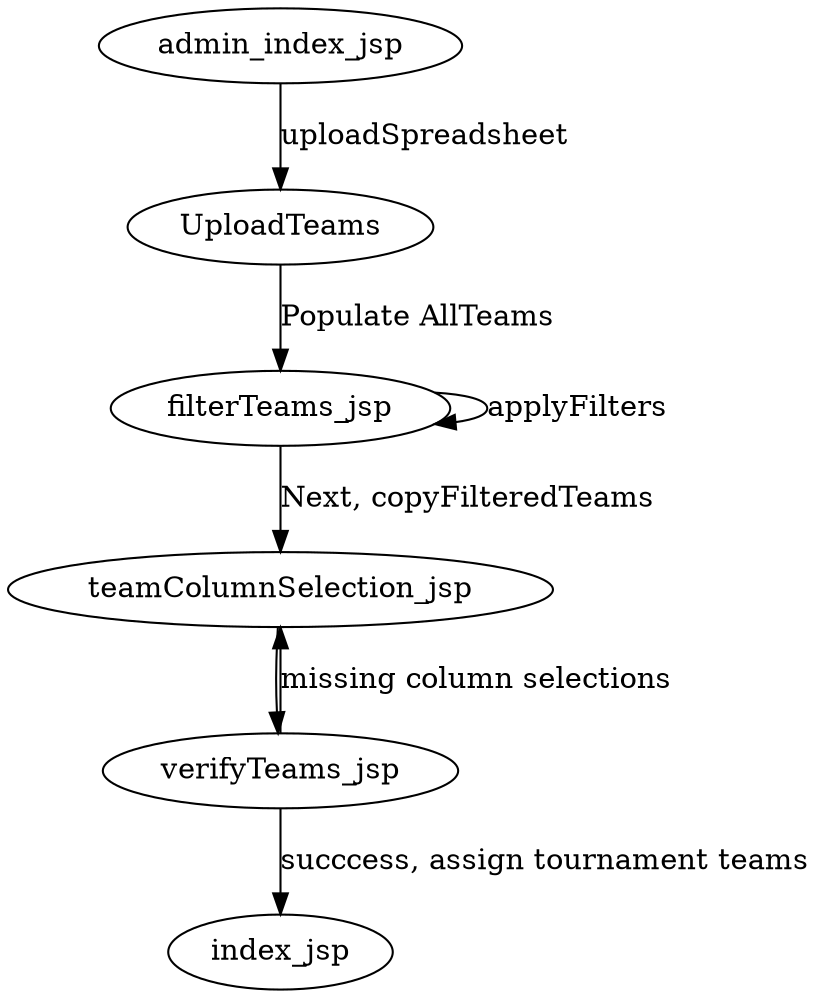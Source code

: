 digraph upload_teams {

admin_index_jsp -> UploadTeams [label="uploadSpreadsheet"];

UploadTeams -> filterTeams_jsp [label="Populate AllTeams"];

filterTeams_jsp -> filterTeams_jsp [label="applyFilters"];

filterTeams_jsp -> teamColumnSelection_jsp [label="Next, copyFilteredTeams"];

teamColumnSelection_jsp -> verifyTeams_jsp;

verifyTeams_jsp -> teamColumnSelection_jsp [label="missing column selections"];

verifyTeams_jsp -> index_jsp [label="succcess, assign tournament teams"];

}
